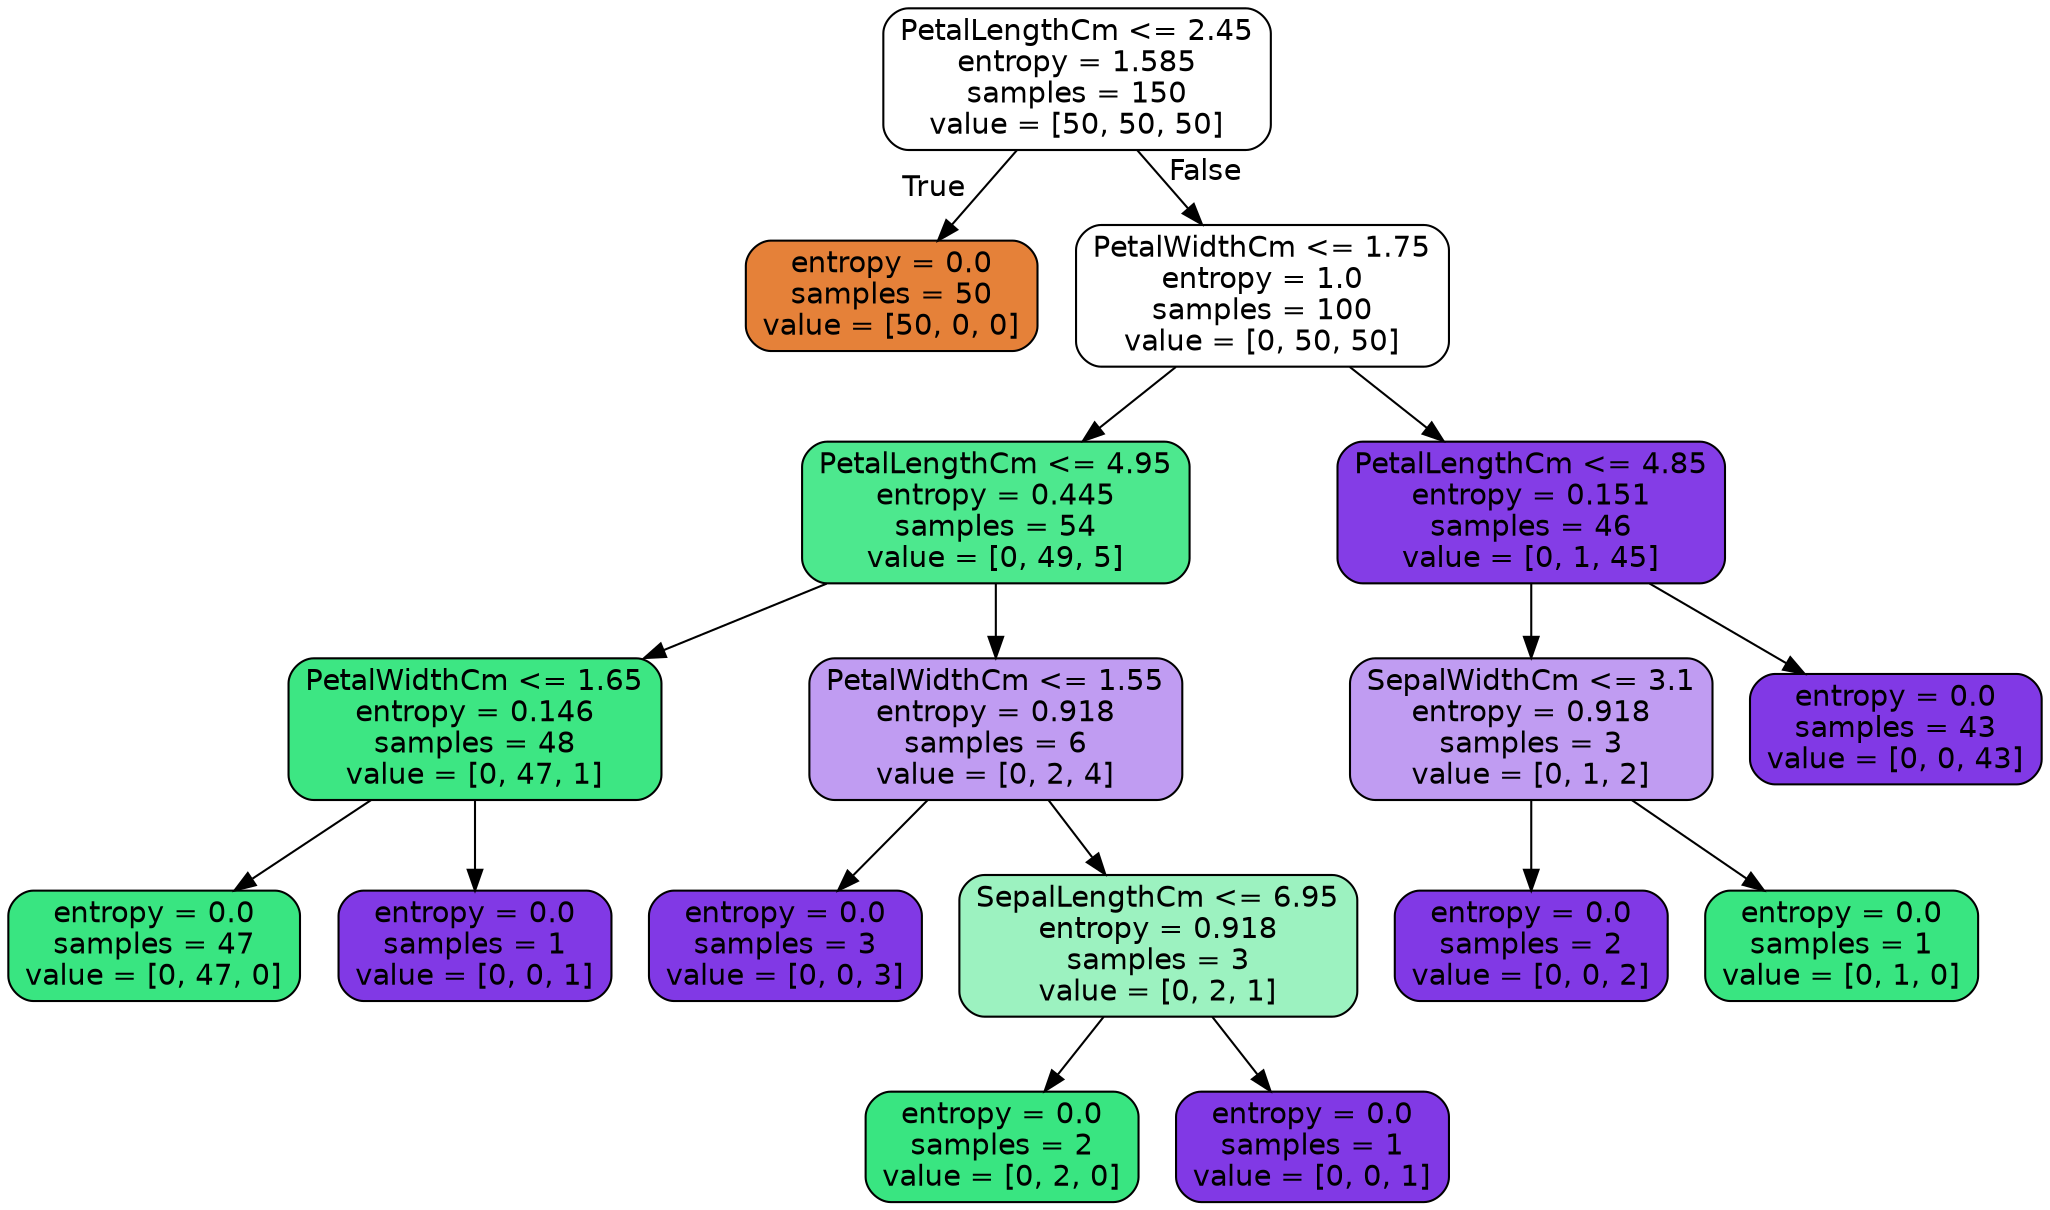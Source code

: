 digraph Tree {
node [shape=box, style="filled, rounded", color="black", fontname=helvetica] ;
edge [fontname=helvetica] ;
0 [label="PetalLengthCm <= 2.45\nentropy = 1.585\nsamples = 150\nvalue = [50, 50, 50]", fillcolor="#e5813900"] ;
1 [label="entropy = 0.0\nsamples = 50\nvalue = [50, 0, 0]", fillcolor="#e58139ff"] ;
0 -> 1 [labeldistance=2.5, labelangle=45, headlabel="True"] ;
2 [label="PetalWidthCm <= 1.75\nentropy = 1.0\nsamples = 100\nvalue = [0, 50, 50]", fillcolor="#39e58100"] ;
0 -> 2 [labeldistance=2.5, labelangle=-45, headlabel="False"] ;
3 [label="PetalLengthCm <= 4.95\nentropy = 0.445\nsamples = 54\nvalue = [0, 49, 5]", fillcolor="#39e581e5"] ;
2 -> 3 ;
4 [label="PetalWidthCm <= 1.65\nentropy = 0.146\nsamples = 48\nvalue = [0, 47, 1]", fillcolor="#39e581fa"] ;
3 -> 4 ;
5 [label="entropy = 0.0\nsamples = 47\nvalue = [0, 47, 0]", fillcolor="#39e581ff"] ;
4 -> 5 ;
6 [label="entropy = 0.0\nsamples = 1\nvalue = [0, 0, 1]", fillcolor="#8139e5ff"] ;
4 -> 6 ;
7 [label="PetalWidthCm <= 1.55\nentropy = 0.918\nsamples = 6\nvalue = [0, 2, 4]", fillcolor="#8139e57f"] ;
3 -> 7 ;
8 [label="entropy = 0.0\nsamples = 3\nvalue = [0, 0, 3]", fillcolor="#8139e5ff"] ;
7 -> 8 ;
9 [label="SepalLengthCm <= 6.95\nentropy = 0.918\nsamples = 3\nvalue = [0, 2, 1]", fillcolor="#39e5817f"] ;
7 -> 9 ;
10 [label="entropy = 0.0\nsamples = 2\nvalue = [0, 2, 0]", fillcolor="#39e581ff"] ;
9 -> 10 ;
11 [label="entropy = 0.0\nsamples = 1\nvalue = [0, 0, 1]", fillcolor="#8139e5ff"] ;
9 -> 11 ;
12 [label="PetalLengthCm <= 4.85\nentropy = 0.151\nsamples = 46\nvalue = [0, 1, 45]", fillcolor="#8139e5f9"] ;
2 -> 12 ;
13 [label="SepalWidthCm <= 3.1\nentropy = 0.918\nsamples = 3\nvalue = [0, 1, 2]", fillcolor="#8139e57f"] ;
12 -> 13 ;
14 [label="entropy = 0.0\nsamples = 2\nvalue = [0, 0, 2]", fillcolor="#8139e5ff"] ;
13 -> 14 ;
15 [label="entropy = 0.0\nsamples = 1\nvalue = [0, 1, 0]", fillcolor="#39e581ff"] ;
13 -> 15 ;
16 [label="entropy = 0.0\nsamples = 43\nvalue = [0, 0, 43]", fillcolor="#8139e5ff"] ;
12 -> 16 ;
}